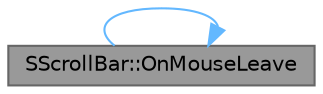 digraph "SScrollBar::OnMouseLeave"
{
 // INTERACTIVE_SVG=YES
 // LATEX_PDF_SIZE
  bgcolor="transparent";
  edge [fontname=Helvetica,fontsize=10,labelfontname=Helvetica,labelfontsize=10];
  node [fontname=Helvetica,fontsize=10,shape=box,height=0.2,width=0.4];
  rankdir="LR";
  Node1 [id="Node000001",label="SScrollBar::OnMouseLeave",height=0.2,width=0.4,color="gray40", fillcolor="grey60", style="filled", fontcolor="black",tooltip="The system will use this event to notify a widget that the cursor has left it."];
  Node1 -> Node1 [id="edge1_Node000001_Node000001",color="steelblue1",style="solid",tooltip=" "];
}
